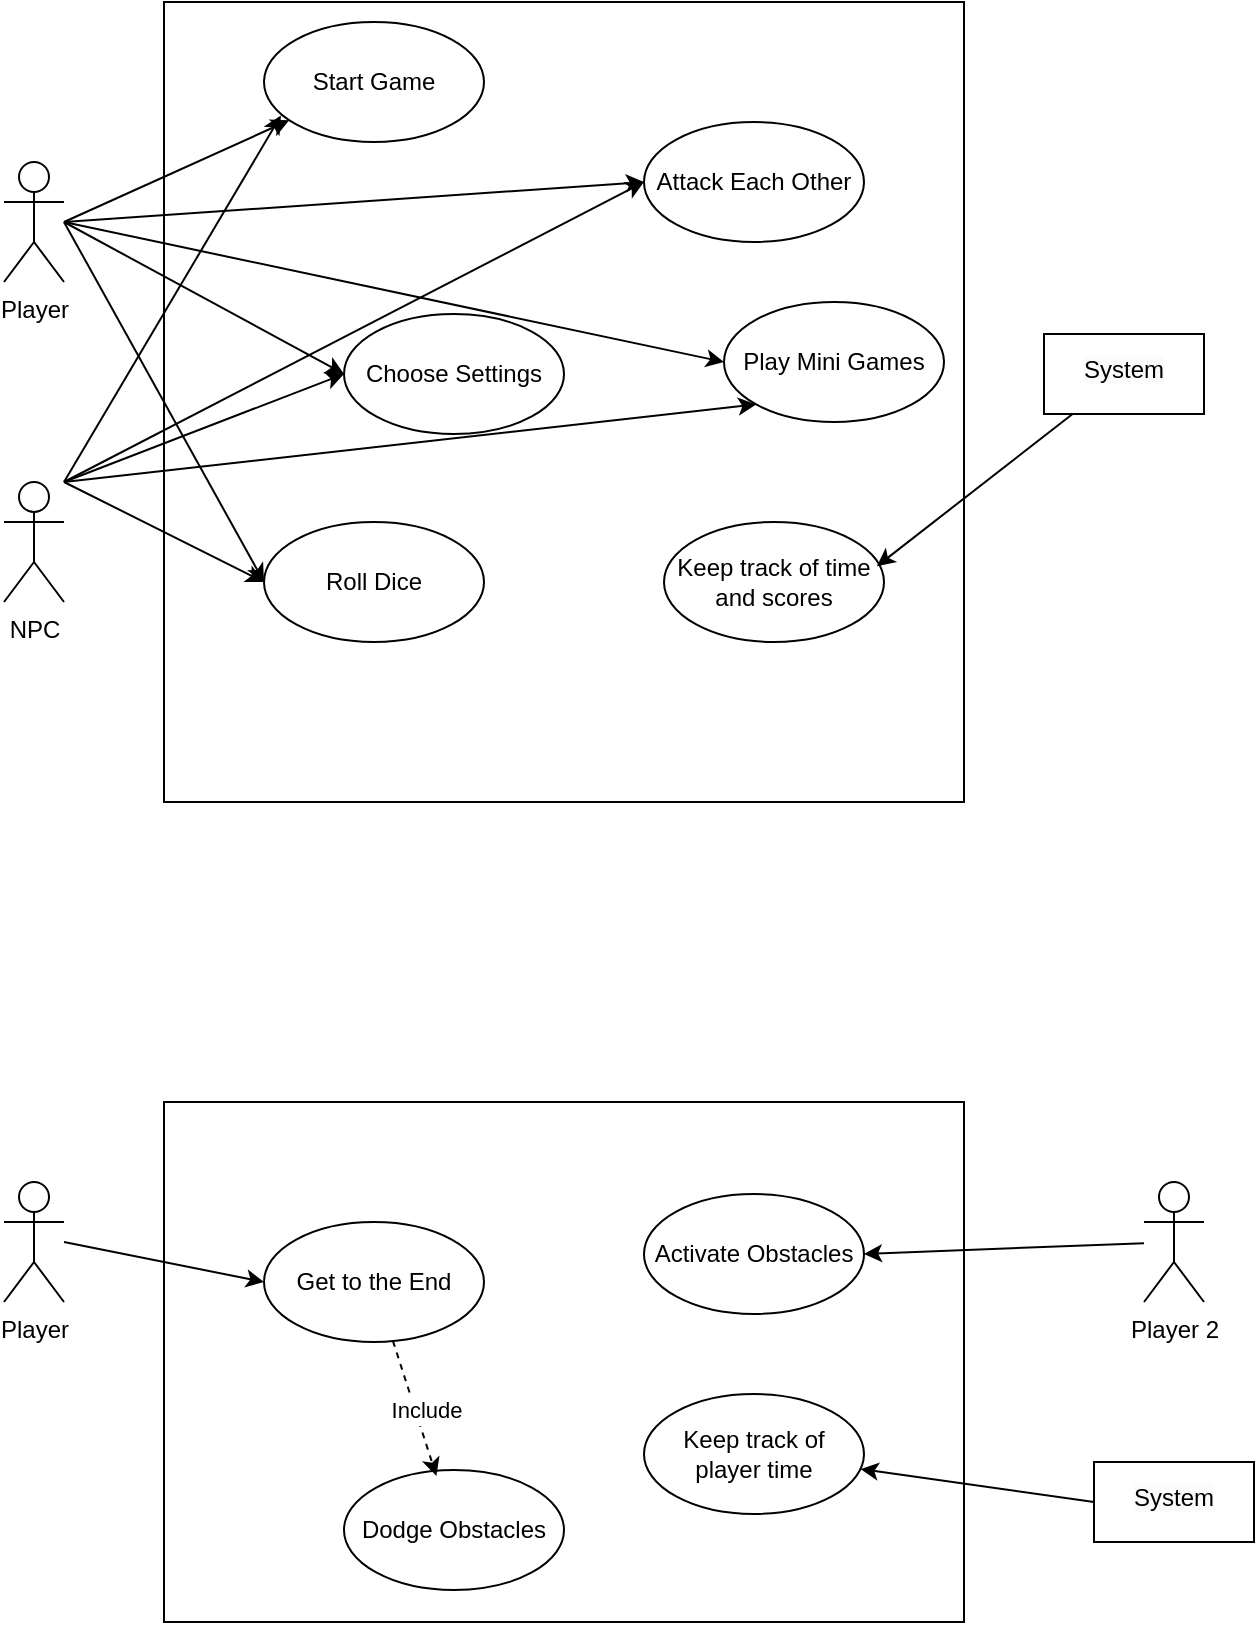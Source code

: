 <mxfile version="24.7.17">
  <diagram name="Page-1" id="-SQQoeLaoEQa5KzFSBCY">
    <mxGraphModel grid="1" page="1" gridSize="10" guides="1" tooltips="1" connect="1" arrows="1" fold="1" pageScale="1" pageWidth="850" pageHeight="1100" math="0" shadow="0">
      <root>
        <mxCell id="0" />
        <mxCell id="1" parent="0" />
        <mxCell id="134fZj0_m-FgGpLa5eQ6-1" value="" style="rounded=0;whiteSpace=wrap;html=1;" vertex="1" parent="1">
          <mxGeometry x="120" y="160" width="400" height="400" as="geometry" />
        </mxCell>
        <mxCell id="134fZj0_m-FgGpLa5eQ6-2" value="Player" style="shape=umlActor;verticalLabelPosition=bottom;verticalAlign=top;html=1;outlineConnect=0;" vertex="1" parent="1">
          <mxGeometry x="40" y="240" width="30" height="60" as="geometry" />
        </mxCell>
        <mxCell id="134fZj0_m-FgGpLa5eQ6-5" value="NPC" style="shape=umlActor;verticalLabelPosition=bottom;verticalAlign=top;html=1;outlineConnect=0;" vertex="1" parent="1">
          <mxGeometry x="40" y="400" width="30" height="60" as="geometry" />
        </mxCell>
        <mxCell id="134fZj0_m-FgGpLa5eQ6-6" value="" style="rounded=0;whiteSpace=wrap;html=1;" vertex="1" parent="1">
          <mxGeometry x="560" y="326" width="80" height="40" as="geometry" />
        </mxCell>
        <mxCell id="134fZj0_m-FgGpLa5eQ6-7" value="&lt;span style=&quot;color: rgb(0, 0, 0); font-family: Helvetica; font-size: 12px; font-style: normal; font-variant-ligatures: normal; font-variant-caps: normal; font-weight: 400; letter-spacing: normal; orphans: 2; text-indent: 0px; text-transform: none; widows: 2; word-spacing: 0px; -webkit-text-stroke-width: 0px; white-space: nowrap; background-color: rgb(251, 251, 251); text-decoration-thickness: initial; text-decoration-style: initial; text-decoration-color: initial; float: none; display: inline !important;&quot;&gt;System&lt;/span&gt;" style="text;whiteSpace=wrap;html=1;align=center;" vertex="1" parent="1">
          <mxGeometry x="565" y="330" width="70" height="20" as="geometry" />
        </mxCell>
        <mxCell id="134fZj0_m-FgGpLa5eQ6-11" value="Start Game" style="ellipse;whiteSpace=wrap;html=1;" vertex="1" parent="1">
          <mxGeometry x="170" y="170" width="110" height="60" as="geometry" />
        </mxCell>
        <mxCell id="134fZj0_m-FgGpLa5eQ6-12" value="Attack Each Other" style="ellipse;whiteSpace=wrap;html=1;" vertex="1" parent="1">
          <mxGeometry x="360" y="220" width="110" height="60" as="geometry" />
        </mxCell>
        <mxCell id="134fZj0_m-FgGpLa5eQ6-13" value="Choose Settings" style="ellipse;whiteSpace=wrap;html=1;" vertex="1" parent="1">
          <mxGeometry x="210" y="316" width="110" height="60" as="geometry" />
        </mxCell>
        <mxCell id="134fZj0_m-FgGpLa5eQ6-14" value="Play Mini Games" style="ellipse;whiteSpace=wrap;html=1;" vertex="1" parent="1">
          <mxGeometry x="400" y="310" width="110" height="60" as="geometry" />
        </mxCell>
        <mxCell id="134fZj0_m-FgGpLa5eQ6-15" value="Roll Dice" style="ellipse;whiteSpace=wrap;html=1;" vertex="1" parent="1">
          <mxGeometry x="170" y="420" width="110" height="60" as="geometry" />
        </mxCell>
        <mxCell id="134fZj0_m-FgGpLa5eQ6-16" value="Keep track of time and scores" style="ellipse;whiteSpace=wrap;html=1;" vertex="1" parent="1">
          <mxGeometry x="370" y="420" width="110" height="60" as="geometry" />
        </mxCell>
        <mxCell id="134fZj0_m-FgGpLa5eQ6-25" value="" style="rounded=0;whiteSpace=wrap;html=1;" vertex="1" parent="1">
          <mxGeometry x="120" y="710" width="400" height="260" as="geometry" />
        </mxCell>
        <mxCell id="134fZj0_m-FgGpLa5eQ6-26" value="Player" style="shape=umlActor;verticalLabelPosition=bottom;verticalAlign=top;html=1;outlineConnect=0;" vertex="1" parent="1">
          <mxGeometry x="40" y="750" width="30" height="60" as="geometry" />
        </mxCell>
        <mxCell id="134fZj0_m-FgGpLa5eQ6-27" value="Player 2" style="shape=umlActor;verticalLabelPosition=bottom;verticalAlign=top;html=1;outlineConnect=0;" vertex="1" parent="1">
          <mxGeometry x="610" y="750" width="30" height="60" as="geometry" />
        </mxCell>
        <mxCell id="134fZj0_m-FgGpLa5eQ6-28" value="Dodge Obstacles" style="ellipse;whiteSpace=wrap;html=1;" vertex="1" parent="1">
          <mxGeometry x="210" y="894" width="110" height="60" as="geometry" />
        </mxCell>
        <mxCell id="134fZj0_m-FgGpLa5eQ6-29" value="Activate Obstacles" style="ellipse;whiteSpace=wrap;html=1;" vertex="1" parent="1">
          <mxGeometry x="360" y="756" width="110" height="60" as="geometry" />
        </mxCell>
        <mxCell id="134fZj0_m-FgGpLa5eQ6-30" value="Get to the End" style="ellipse;whiteSpace=wrap;html=1;" vertex="1" parent="1">
          <mxGeometry x="170" y="770" width="110" height="60" as="geometry" />
        </mxCell>
        <mxCell id="134fZj0_m-FgGpLa5eQ6-31" value="Keep track of&lt;div&gt;player time&lt;/div&gt;" style="ellipse;whiteSpace=wrap;html=1;" vertex="1" parent="1">
          <mxGeometry x="360" y="856" width="110" height="60" as="geometry" />
        </mxCell>
        <mxCell id="134fZj0_m-FgGpLa5eQ6-34" value="" style="rounded=0;whiteSpace=wrap;html=1;" vertex="1" parent="1">
          <mxGeometry x="585" y="890" width="80" height="40" as="geometry" />
        </mxCell>
        <mxCell id="134fZj0_m-FgGpLa5eQ6-35" value="&lt;span style=&quot;color: rgb(0, 0, 0); font-family: Helvetica; font-size: 12px; font-style: normal; font-variant-ligatures: normal; font-variant-caps: normal; font-weight: 400; letter-spacing: normal; orphans: 2; text-indent: 0px; text-transform: none; widows: 2; word-spacing: 0px; -webkit-text-stroke-width: 0px; white-space: nowrap; background-color: rgb(251, 251, 251); text-decoration-thickness: initial; text-decoration-style: initial; text-decoration-color: initial; float: none; display: inline !important;&quot;&gt;System&lt;/span&gt;" style="text;whiteSpace=wrap;html=1;align=center;" vertex="1" parent="1">
          <mxGeometry x="590" y="894" width="70" height="20" as="geometry" />
        </mxCell>
        <mxCell id="134fZj0_m-FgGpLa5eQ6-37" value="" style="endArrow=classic;html=1;rounded=0;entryX=0;entryY=0.5;entryDx=0;entryDy=0;" edge="1" parent="1" target="134fZj0_m-FgGpLa5eQ6-30">
          <mxGeometry width="50" height="50" relative="1" as="geometry">
            <mxPoint x="70" y="780" as="sourcePoint" />
            <mxPoint x="380" y="770" as="targetPoint" />
          </mxGeometry>
        </mxCell>
        <mxCell id="134fZj0_m-FgGpLa5eQ6-39" value="" style="endArrow=classic;html=1;rounded=0;entryX=1;entryY=0.5;entryDx=0;entryDy=0;" edge="1" parent="1" source="134fZj0_m-FgGpLa5eQ6-27" target="134fZj0_m-FgGpLa5eQ6-29">
          <mxGeometry width="50" height="50" relative="1" as="geometry">
            <mxPoint x="520" y="840" as="sourcePoint" />
            <mxPoint x="570" y="790" as="targetPoint" />
          </mxGeometry>
        </mxCell>
        <mxCell id="134fZj0_m-FgGpLa5eQ6-40" value="" style="endArrow=classic;html=1;rounded=0;exitX=0;exitY=0.5;exitDx=0;exitDy=0;" edge="1" parent="1" source="134fZj0_m-FgGpLa5eQ6-34" target="134fZj0_m-FgGpLa5eQ6-31">
          <mxGeometry width="50" height="50" relative="1" as="geometry">
            <mxPoint x="520" y="890" as="sourcePoint" />
            <mxPoint x="570" y="840" as="targetPoint" />
          </mxGeometry>
        </mxCell>
        <mxCell id="HTm3OD3cIM4gbTqJvdxo-3" value="" style="endArrow=classic;html=1;rounded=0;entryX=0;entryY=0.5;entryDx=0;entryDy=0;" edge="1" parent="1" target="134fZj0_m-FgGpLa5eQ6-13">
          <mxGeometry width="50" height="50" relative="1" as="geometry">
            <mxPoint x="70" y="270" as="sourcePoint" />
            <mxPoint x="450" y="380" as="targetPoint" />
          </mxGeometry>
        </mxCell>
        <mxCell id="HTm3OD3cIM4gbTqJvdxo-4" value="" style="endArrow=classic;html=1;rounded=0;" edge="1" parent="1" target="134fZj0_m-FgGpLa5eQ6-11">
          <mxGeometry width="50" height="50" relative="1" as="geometry">
            <mxPoint x="70" y="270" as="sourcePoint" />
            <mxPoint x="450" y="380" as="targetPoint" />
          </mxGeometry>
        </mxCell>
        <mxCell id="HTm3OD3cIM4gbTqJvdxo-5" value="" style="endArrow=classic;html=1;rounded=0;entryX=0;entryY=0.5;entryDx=0;entryDy=0;" edge="1" parent="1" target="134fZj0_m-FgGpLa5eQ6-15">
          <mxGeometry width="50" height="50" relative="1" as="geometry">
            <mxPoint x="70" y="270" as="sourcePoint" />
            <mxPoint x="450" y="380" as="targetPoint" />
          </mxGeometry>
        </mxCell>
        <mxCell id="HTm3OD3cIM4gbTqJvdxo-6" value="" style="endArrow=classic;html=1;rounded=0;entryX=0;entryY=0.5;entryDx=0;entryDy=0;" edge="1" parent="1" target="134fZj0_m-FgGpLa5eQ6-12">
          <mxGeometry width="50" height="50" relative="1" as="geometry">
            <mxPoint x="70" y="270" as="sourcePoint" />
            <mxPoint x="450" y="380" as="targetPoint" />
          </mxGeometry>
        </mxCell>
        <mxCell id="HTm3OD3cIM4gbTqJvdxo-7" value="" style="endArrow=classic;html=1;rounded=0;entryX=0;entryY=0.5;entryDx=0;entryDy=0;" edge="1" parent="1" target="134fZj0_m-FgGpLa5eQ6-14">
          <mxGeometry width="50" height="50" relative="1" as="geometry">
            <mxPoint x="70" y="270" as="sourcePoint" />
            <mxPoint x="450" y="380" as="targetPoint" />
          </mxGeometry>
        </mxCell>
        <mxCell id="HTm3OD3cIM4gbTqJvdxo-8" value="" style="endArrow=classic;html=1;rounded=0;entryX=0.077;entryY=0.858;entryDx=0;entryDy=0;entryPerimeter=0;" edge="1" parent="1">
          <mxGeometry width="50" height="50" relative="1" as="geometry">
            <mxPoint x="70" y="399.998" as="sourcePoint" />
            <mxPoint x="178.47" y="216.81" as="targetPoint" />
          </mxGeometry>
        </mxCell>
        <mxCell id="HTm3OD3cIM4gbTqJvdxo-9" value="" style="endArrow=classic;html=1;rounded=0;entryX=0;entryY=0.5;entryDx=0;entryDy=0;" edge="1" parent="1" target="134fZj0_m-FgGpLa5eQ6-13">
          <mxGeometry width="50" height="50" relative="1" as="geometry">
            <mxPoint x="70" y="400" as="sourcePoint" />
            <mxPoint x="450" y="380" as="targetPoint" />
          </mxGeometry>
        </mxCell>
        <mxCell id="HTm3OD3cIM4gbTqJvdxo-10" value="" style="endArrow=classic;html=1;rounded=0;entryX=0;entryY=0.5;entryDx=0;entryDy=0;" edge="1" parent="1" target="134fZj0_m-FgGpLa5eQ6-15">
          <mxGeometry width="50" height="50" relative="1" as="geometry">
            <mxPoint x="70" y="400" as="sourcePoint" />
            <mxPoint x="450" y="380" as="targetPoint" />
          </mxGeometry>
        </mxCell>
        <mxCell id="HTm3OD3cIM4gbTqJvdxo-12" value="" style="endArrow=classic;html=1;rounded=0;entryX=0;entryY=1;entryDx=0;entryDy=0;" edge="1" parent="1" target="134fZj0_m-FgGpLa5eQ6-14">
          <mxGeometry width="50" height="50" relative="1" as="geometry">
            <mxPoint x="70" y="400" as="sourcePoint" />
            <mxPoint x="450" y="380" as="targetPoint" />
          </mxGeometry>
        </mxCell>
        <mxCell id="HTm3OD3cIM4gbTqJvdxo-13" value="" style="endArrow=classic;html=1;rounded=0;entryX=0;entryY=0.5;entryDx=0;entryDy=0;" edge="1" parent="1" target="134fZj0_m-FgGpLa5eQ6-12">
          <mxGeometry width="50" height="50" relative="1" as="geometry">
            <mxPoint x="70" y="400" as="sourcePoint" />
            <mxPoint x="450" y="380" as="targetPoint" />
          </mxGeometry>
        </mxCell>
        <mxCell id="HTm3OD3cIM4gbTqJvdxo-14" value="" style="endArrow=classic;html=1;rounded=0;entryX=0.968;entryY=0.368;entryDx=0;entryDy=0;entryPerimeter=0;" edge="1" parent="1" source="134fZj0_m-FgGpLa5eQ6-6" target="134fZj0_m-FgGpLa5eQ6-16">
          <mxGeometry width="50" height="50" relative="1" as="geometry">
            <mxPoint x="400" y="430" as="sourcePoint" />
            <mxPoint x="450" y="380" as="targetPoint" />
          </mxGeometry>
        </mxCell>
        <mxCell id="HTm3OD3cIM4gbTqJvdxo-15" value="" style="endArrow=classic;html=1;rounded=0;entryX=0.42;entryY=0.049;entryDx=0;entryDy=0;dashed=1;entryPerimeter=0;" edge="1" parent="1" source="134fZj0_m-FgGpLa5eQ6-30" target="134fZj0_m-FgGpLa5eQ6-28">
          <mxGeometry relative="1" as="geometry">
            <mxPoint x="280" y="830" as="sourcePoint" />
            <mxPoint x="380" y="830" as="targetPoint" />
          </mxGeometry>
        </mxCell>
        <mxCell id="HTm3OD3cIM4gbTqJvdxo-17" value="Text" style="edgeLabel;html=1;align=center;verticalAlign=middle;resizable=0;points=[];" connectable="0" vertex="1" parent="HTm3OD3cIM4gbTqJvdxo-15">
          <mxGeometry x="0.086" y="5" relative="1" as="geometry">
            <mxPoint as="offset" />
          </mxGeometry>
        </mxCell>
        <mxCell id="HTm3OD3cIM4gbTqJvdxo-18" value="Include" style="edgeLabel;html=1;align=center;verticalAlign=middle;resizable=0;points=[];" connectable="0" vertex="1" parent="HTm3OD3cIM4gbTqJvdxo-15">
          <mxGeometry x="0.07" y="5" relative="1" as="geometry">
            <mxPoint as="offset" />
          </mxGeometry>
        </mxCell>
      </root>
    </mxGraphModel>
  </diagram>
</mxfile>
